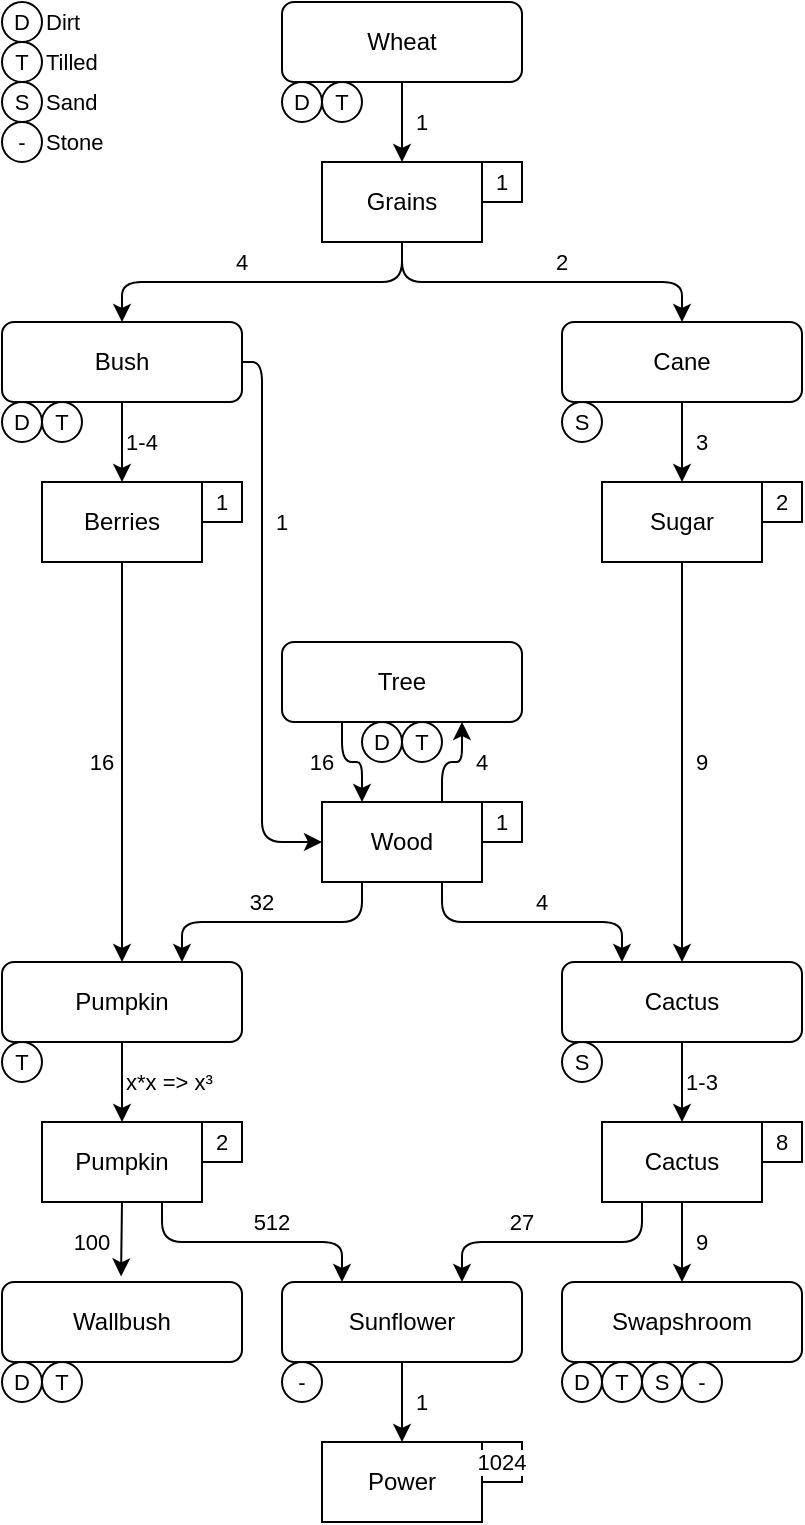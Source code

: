 <mxfile version="28.1.2">
  <diagram name="Page-1" id="q2i94bRgwisN7ZsxCNJ2">
    <mxGraphModel dx="979" dy="559" grid="1" gridSize="10" guides="1" tooltips="1" connect="1" arrows="1" fold="1" page="1" pageScale="1" pageWidth="850" pageHeight="1100" math="0" shadow="0">
      <root>
        <mxCell id="0" />
        <mxCell id="1" parent="0" />
        <mxCell id="jfeH5c6GrU1VOLKKp-rU-3" style="edgeStyle=orthogonalEdgeStyle;rounded=1;orthogonalLoop=1;jettySize=auto;html=1;exitX=0.5;exitY=1;exitDx=0;exitDy=0;entryX=0.5;entryY=0;entryDx=0;entryDy=0;curved=0;" edge="1" parent="1" source="jfeH5c6GrU1VOLKKp-rU-1" target="jfeH5c6GrU1VOLKKp-rU-6">
          <mxGeometry relative="1" as="geometry">
            <mxPoint x="380" y="320" as="targetPoint" />
          </mxGeometry>
        </mxCell>
        <mxCell id="jfeH5c6GrU1VOLKKp-rU-1" value="Wheat" style="rounded=1;whiteSpace=wrap;html=1;" vertex="1" parent="1">
          <mxGeometry x="340" y="240" width="120" height="40" as="geometry" />
        </mxCell>
        <mxCell id="jfeH5c6GrU1VOLKKp-rU-11" style="edgeStyle=orthogonalEdgeStyle;rounded=1;orthogonalLoop=1;jettySize=auto;html=1;exitX=0.5;exitY=1;exitDx=0;exitDy=0;entryX=0.5;entryY=0;entryDx=0;entryDy=0;curved=0;" edge="1" parent="1" source="jfeH5c6GrU1VOLKKp-rU-4" target="jfeH5c6GrU1VOLKKp-rU-10">
          <mxGeometry relative="1" as="geometry" />
        </mxCell>
        <mxCell id="jfeH5c6GrU1VOLKKp-rU-148" style="edgeStyle=orthogonalEdgeStyle;shape=connector;curved=0;rounded=1;orthogonalLoop=1;jettySize=auto;html=1;exitX=1;exitY=0.5;exitDx=0;exitDy=0;entryX=0;entryY=0.5;entryDx=0;entryDy=0;strokeColor=default;align=center;verticalAlign=middle;fontFamily=Helvetica;fontSize=11;fontColor=default;labelBackgroundColor=default;endArrow=classic;" edge="1" parent="1" source="jfeH5c6GrU1VOLKKp-rU-4" target="jfeH5c6GrU1VOLKKp-rU-8">
          <mxGeometry relative="1" as="geometry">
            <Array as="points">
              <mxPoint x="330" y="420" />
              <mxPoint x="330" y="660" />
            </Array>
          </mxGeometry>
        </mxCell>
        <mxCell id="jfeH5c6GrU1VOLKKp-rU-4" value="Bush" style="rounded=1;whiteSpace=wrap;html=1;" vertex="1" parent="1">
          <mxGeometry x="200" y="400" width="120" height="40" as="geometry" />
        </mxCell>
        <mxCell id="jfeH5c6GrU1VOLKKp-rU-7" style="edgeStyle=orthogonalEdgeStyle;rounded=1;orthogonalLoop=1;jettySize=auto;html=1;exitX=0.5;exitY=1;exitDx=0;exitDy=0;curved=0;" edge="1" parent="1" source="jfeH5c6GrU1VOLKKp-rU-6" target="jfeH5c6GrU1VOLKKp-rU-4">
          <mxGeometry relative="1" as="geometry" />
        </mxCell>
        <mxCell id="jfeH5c6GrU1VOLKKp-rU-20" style="edgeStyle=orthogonalEdgeStyle;rounded=1;orthogonalLoop=1;jettySize=auto;html=1;exitX=0.5;exitY=1;exitDx=0;exitDy=0;curved=0;" edge="1" parent="1" source="jfeH5c6GrU1VOLKKp-rU-6" target="jfeH5c6GrU1VOLKKp-rU-19">
          <mxGeometry relative="1" as="geometry" />
        </mxCell>
        <mxCell id="jfeH5c6GrU1VOLKKp-rU-6" value="Grains" style="rounded=0;whiteSpace=wrap;html=1;" vertex="1" parent="1">
          <mxGeometry x="360" y="320" width="80" height="40" as="geometry" />
        </mxCell>
        <mxCell id="jfeH5c6GrU1VOLKKp-rU-120" style="edgeStyle=orthogonalEdgeStyle;shape=connector;curved=0;rounded=1;orthogonalLoop=1;jettySize=auto;html=1;exitX=0.25;exitY=1;exitDx=0;exitDy=0;entryX=0.75;entryY=0;entryDx=0;entryDy=0;strokeColor=default;align=center;verticalAlign=middle;fontFamily=Helvetica;fontSize=11;fontColor=default;labelBackgroundColor=default;endArrow=classic;" edge="1" parent="1" source="jfeH5c6GrU1VOLKKp-rU-8" target="jfeH5c6GrU1VOLKKp-rU-15">
          <mxGeometry relative="1" as="geometry" />
        </mxCell>
        <mxCell id="jfeH5c6GrU1VOLKKp-rU-122" style="edgeStyle=orthogonalEdgeStyle;shape=connector;curved=0;rounded=1;orthogonalLoop=1;jettySize=auto;html=1;exitX=0.75;exitY=1;exitDx=0;exitDy=0;entryX=0.25;entryY=0;entryDx=0;entryDy=0;strokeColor=default;align=center;verticalAlign=middle;fontFamily=Helvetica;fontSize=11;fontColor=default;labelBackgroundColor=default;endArrow=classic;" edge="1" parent="1" source="jfeH5c6GrU1VOLKKp-rU-8" target="jfeH5c6GrU1VOLKKp-rU-24">
          <mxGeometry relative="1" as="geometry" />
        </mxCell>
        <mxCell id="jfeH5c6GrU1VOLKKp-rU-143" style="edgeStyle=orthogonalEdgeStyle;shape=connector;curved=0;rounded=1;orthogonalLoop=1;jettySize=auto;html=1;exitX=0.75;exitY=0;exitDx=0;exitDy=0;entryX=0.75;entryY=1;entryDx=0;entryDy=0;strokeColor=default;align=center;verticalAlign=middle;fontFamily=Helvetica;fontSize=11;fontColor=default;labelBackgroundColor=default;endArrow=classic;" edge="1" parent="1" source="jfeH5c6GrU1VOLKKp-rU-8" target="jfeH5c6GrU1VOLKKp-rU-13">
          <mxGeometry relative="1" as="geometry" />
        </mxCell>
        <mxCell id="jfeH5c6GrU1VOLKKp-rU-8" value="Wood" style="rounded=0;whiteSpace=wrap;html=1;" vertex="1" parent="1">
          <mxGeometry x="360" y="640" width="80" height="40" as="geometry" />
        </mxCell>
        <mxCell id="jfeH5c6GrU1VOLKKp-rU-121" style="edgeStyle=orthogonalEdgeStyle;shape=connector;curved=0;rounded=1;orthogonalLoop=1;jettySize=auto;html=1;exitX=0.5;exitY=1;exitDx=0;exitDy=0;entryX=0.5;entryY=0;entryDx=0;entryDy=0;strokeColor=default;align=center;verticalAlign=middle;fontFamily=Helvetica;fontSize=11;fontColor=default;labelBackgroundColor=default;endArrow=classic;" edge="1" parent="1" source="jfeH5c6GrU1VOLKKp-rU-10" target="jfeH5c6GrU1VOLKKp-rU-15">
          <mxGeometry relative="1" as="geometry" />
        </mxCell>
        <mxCell id="jfeH5c6GrU1VOLKKp-rU-10" value="Berries" style="rounded=0;whiteSpace=wrap;html=1;" vertex="1" parent="1">
          <mxGeometry x="220" y="480" width="80" height="40" as="geometry" />
        </mxCell>
        <mxCell id="jfeH5c6GrU1VOLKKp-rU-142" style="edgeStyle=orthogonalEdgeStyle;shape=connector;curved=0;rounded=1;orthogonalLoop=1;jettySize=auto;html=1;exitX=0.25;exitY=1;exitDx=0;exitDy=0;entryX=0.25;entryY=0;entryDx=0;entryDy=0;strokeColor=default;align=center;verticalAlign=middle;fontFamily=Helvetica;fontSize=11;fontColor=default;labelBackgroundColor=default;endArrow=classic;" edge="1" parent="1" source="jfeH5c6GrU1VOLKKp-rU-13" target="jfeH5c6GrU1VOLKKp-rU-8">
          <mxGeometry relative="1" as="geometry" />
        </mxCell>
        <mxCell id="jfeH5c6GrU1VOLKKp-rU-13" value="Tree" style="rounded=1;whiteSpace=wrap;html=1;" vertex="1" parent="1">
          <mxGeometry x="340" y="560" width="120" height="40" as="geometry" />
        </mxCell>
        <mxCell id="jfeH5c6GrU1VOLKKp-rU-37" style="edgeStyle=orthogonalEdgeStyle;shape=connector;curved=0;rounded=1;orthogonalLoop=1;jettySize=auto;html=1;exitX=0.5;exitY=1;exitDx=0;exitDy=0;strokeColor=default;align=center;verticalAlign=middle;fontFamily=Helvetica;fontSize=11;fontColor=default;labelBackgroundColor=default;endArrow=classic;" edge="1" parent="1" source="jfeH5c6GrU1VOLKKp-rU-15" target="jfeH5c6GrU1VOLKKp-rU-36">
          <mxGeometry relative="1" as="geometry" />
        </mxCell>
        <mxCell id="jfeH5c6GrU1VOLKKp-rU-15" value="Pumpkin" style="rounded=1;whiteSpace=wrap;html=1;" vertex="1" parent="1">
          <mxGeometry x="200" y="720" width="120" height="40" as="geometry" />
        </mxCell>
        <mxCell id="jfeH5c6GrU1VOLKKp-rU-22" style="edgeStyle=orthogonalEdgeStyle;rounded=1;orthogonalLoop=1;jettySize=auto;html=1;exitX=0.5;exitY=1;exitDx=0;exitDy=0;entryX=0.5;entryY=0;entryDx=0;entryDy=0;curved=0;" edge="1" parent="1" source="jfeH5c6GrU1VOLKKp-rU-19" target="jfeH5c6GrU1VOLKKp-rU-21">
          <mxGeometry relative="1" as="geometry" />
        </mxCell>
        <mxCell id="jfeH5c6GrU1VOLKKp-rU-19" value="Cane" style="rounded=1;whiteSpace=wrap;html=1;" vertex="1" parent="1">
          <mxGeometry x="480" y="400" width="120" height="40" as="geometry" />
        </mxCell>
        <mxCell id="jfeH5c6GrU1VOLKKp-rU-25" style="edgeStyle=orthogonalEdgeStyle;rounded=1;orthogonalLoop=1;jettySize=auto;html=1;exitX=0.5;exitY=1;exitDx=0;exitDy=0;curved=0;entryX=0.5;entryY=0;entryDx=0;entryDy=0;" edge="1" parent="1" source="jfeH5c6GrU1VOLKKp-rU-21" target="jfeH5c6GrU1VOLKKp-rU-24">
          <mxGeometry relative="1" as="geometry" />
        </mxCell>
        <mxCell id="jfeH5c6GrU1VOLKKp-rU-21" value="Sugar" style="rounded=0;whiteSpace=wrap;html=1;" vertex="1" parent="1">
          <mxGeometry x="500" y="480" width="80" height="40" as="geometry" />
        </mxCell>
        <mxCell id="jfeH5c6GrU1VOLKKp-rU-127" style="edgeStyle=orthogonalEdgeStyle;shape=connector;curved=0;rounded=1;orthogonalLoop=1;jettySize=auto;html=1;exitX=0.5;exitY=1;exitDx=0;exitDy=0;entryX=0.5;entryY=0;entryDx=0;entryDy=0;strokeColor=default;align=center;verticalAlign=middle;fontFamily=Helvetica;fontSize=11;fontColor=default;labelBackgroundColor=default;endArrow=classic;" edge="1" parent="1" source="jfeH5c6GrU1VOLKKp-rU-24" target="jfeH5c6GrU1VOLKKp-rU-38">
          <mxGeometry relative="1" as="geometry" />
        </mxCell>
        <mxCell id="jfeH5c6GrU1VOLKKp-rU-24" value="Cactus" style="rounded=1;whiteSpace=wrap;html=1;" vertex="1" parent="1">
          <mxGeometry x="480" y="720" width="120" height="40" as="geometry" />
        </mxCell>
        <mxCell id="jfeH5c6GrU1VOLKKp-rU-130" style="edgeStyle=orthogonalEdgeStyle;shape=connector;curved=0;rounded=1;orthogonalLoop=1;jettySize=auto;html=1;exitX=0.75;exitY=1;exitDx=0;exitDy=0;entryX=0.25;entryY=0;entryDx=0;entryDy=0;strokeColor=default;align=center;verticalAlign=middle;fontFamily=Helvetica;fontSize=11;fontColor=default;labelBackgroundColor=default;endArrow=classic;" edge="1" parent="1" source="jfeH5c6GrU1VOLKKp-rU-36" target="jfeH5c6GrU1VOLKKp-rU-47">
          <mxGeometry relative="1" as="geometry" />
        </mxCell>
        <mxCell id="jfeH5c6GrU1VOLKKp-rU-36" value="Pumpkin" style="rounded=0;whiteSpace=wrap;html=1;" vertex="1" parent="1">
          <mxGeometry x="220" y="800" width="80" height="40" as="geometry" />
        </mxCell>
        <mxCell id="jfeH5c6GrU1VOLKKp-rU-128" style="edgeStyle=orthogonalEdgeStyle;shape=connector;curved=0;rounded=1;orthogonalLoop=1;jettySize=auto;html=1;exitX=0.5;exitY=1;exitDx=0;exitDy=0;strokeColor=default;align=center;verticalAlign=middle;fontFamily=Helvetica;fontSize=11;fontColor=default;labelBackgroundColor=default;endArrow=classic;" edge="1" parent="1" source="jfeH5c6GrU1VOLKKp-rU-38" target="jfeH5c6GrU1VOLKKp-rU-44">
          <mxGeometry relative="1" as="geometry" />
        </mxCell>
        <mxCell id="jfeH5c6GrU1VOLKKp-rU-131" style="edgeStyle=orthogonalEdgeStyle;shape=connector;curved=0;rounded=1;orthogonalLoop=1;jettySize=auto;html=1;exitX=0.25;exitY=1;exitDx=0;exitDy=0;entryX=0.75;entryY=0;entryDx=0;entryDy=0;strokeColor=default;align=center;verticalAlign=middle;fontFamily=Helvetica;fontSize=11;fontColor=default;labelBackgroundColor=default;endArrow=classic;" edge="1" parent="1" source="jfeH5c6GrU1VOLKKp-rU-38" target="jfeH5c6GrU1VOLKKp-rU-47">
          <mxGeometry relative="1" as="geometry" />
        </mxCell>
        <mxCell id="jfeH5c6GrU1VOLKKp-rU-38" value="Cactus" style="rounded=0;whiteSpace=wrap;html=1;" vertex="1" parent="1">
          <mxGeometry x="500" y="800" width="80" height="40" as="geometry" />
        </mxCell>
        <mxCell id="jfeH5c6GrU1VOLKKp-rU-40" value="Wallbush" style="rounded=1;whiteSpace=wrap;html=1;" vertex="1" parent="1">
          <mxGeometry x="200" y="880" width="120" height="40" as="geometry" />
        </mxCell>
        <mxCell id="jfeH5c6GrU1VOLKKp-rU-44" value="Swapshroom" style="rounded=1;whiteSpace=wrap;html=1;" vertex="1" parent="1">
          <mxGeometry x="480" y="880" width="120" height="40" as="geometry" />
        </mxCell>
        <mxCell id="jfeH5c6GrU1VOLKKp-rU-61" style="edgeStyle=orthogonalEdgeStyle;shape=connector;curved=0;rounded=1;orthogonalLoop=1;jettySize=auto;html=1;exitX=0.5;exitY=1;exitDx=0;exitDy=0;strokeColor=default;align=center;verticalAlign=middle;fontFamily=Helvetica;fontSize=11;fontColor=default;labelBackgroundColor=default;endArrow=classic;" edge="1" parent="1" source="jfeH5c6GrU1VOLKKp-rU-47" target="jfeH5c6GrU1VOLKKp-rU-60">
          <mxGeometry relative="1" as="geometry" />
        </mxCell>
        <mxCell id="jfeH5c6GrU1VOLKKp-rU-47" value="Sunflower" style="rounded=1;whiteSpace=wrap;html=1;" vertex="1" parent="1">
          <mxGeometry x="340" y="880" width="120" height="40" as="geometry" />
        </mxCell>
        <mxCell id="jfeH5c6GrU1VOLKKp-rU-60" value="Power" style="rounded=0;whiteSpace=wrap;html=1;" vertex="1" parent="1">
          <mxGeometry x="360" y="960" width="80" height="40" as="geometry" />
        </mxCell>
        <mxCell id="jfeH5c6GrU1VOLKKp-rU-62" value="D" style="ellipse;whiteSpace=wrap;html=1;aspect=fixed;fontFamily=Helvetica;fontSize=11;fontColor=default;labelBackgroundColor=default;strokeColor=light-dark(#000000,#80FF00);" vertex="1" parent="1">
          <mxGeometry x="200" y="240" width="20" height="20" as="geometry" />
        </mxCell>
        <mxCell id="jfeH5c6GrU1VOLKKp-rU-70" value="T" style="ellipse;whiteSpace=wrap;html=1;aspect=fixed;fontFamily=Helvetica;fontSize=11;fontColor=default;labelBackgroundColor=default;strokeColor=light-dark(#000000,#994C00);" vertex="1" parent="1">
          <mxGeometry x="200" y="260" width="20" height="20" as="geometry" />
        </mxCell>
        <mxCell id="jfeH5c6GrU1VOLKKp-rU-75" value="S" style="ellipse;whiteSpace=wrap;html=1;aspect=fixed;fontFamily=Helvetica;fontSize=11;fontColor=default;labelBackgroundColor=default;strokeColor=light-dark(#000000,#FFFF00);" vertex="1" parent="1">
          <mxGeometry x="200" y="280" width="20" height="20" as="geometry" />
        </mxCell>
        <mxCell id="jfeH5c6GrU1VOLKKp-rU-76" value="-" style="ellipse;whiteSpace=wrap;html=1;aspect=fixed;fontFamily=Helvetica;fontSize=11;fontColor=default;labelBackgroundColor=default;strokeColor=light-dark(#000000,#00CCCC);" vertex="1" parent="1">
          <mxGeometry x="200" y="300" width="20" height="20" as="geometry" />
        </mxCell>
        <mxCell id="jfeH5c6GrU1VOLKKp-rU-79" value="&lt;div align=&quot;left&quot;&gt;Dirt&lt;/div&gt;" style="text;html=1;align=left;verticalAlign=middle;whiteSpace=wrap;rounded=0;fontFamily=Helvetica;fontSize=11;fontColor=default;labelBackgroundColor=default;" vertex="1" parent="1">
          <mxGeometry x="220" y="240" width="40" height="20" as="geometry" />
        </mxCell>
        <mxCell id="jfeH5c6GrU1VOLKKp-rU-80" value="Tilled" style="text;html=1;align=left;verticalAlign=middle;whiteSpace=wrap;rounded=0;fontFamily=Helvetica;fontSize=11;fontColor=default;labelBackgroundColor=default;" vertex="1" parent="1">
          <mxGeometry x="220" y="260" width="40" height="20" as="geometry" />
        </mxCell>
        <mxCell id="jfeH5c6GrU1VOLKKp-rU-81" value="Sand" style="text;html=1;align=left;verticalAlign=middle;whiteSpace=wrap;rounded=0;fontFamily=Helvetica;fontSize=11;fontColor=default;labelBackgroundColor=default;" vertex="1" parent="1">
          <mxGeometry x="220" y="280" width="40" height="20" as="geometry" />
        </mxCell>
        <mxCell id="jfeH5c6GrU1VOLKKp-rU-82" value="&lt;div&gt;Stone&lt;/div&gt;" style="text;html=1;align=left;verticalAlign=middle;whiteSpace=wrap;rounded=0;fontFamily=Helvetica;fontSize=11;fontColor=default;labelBackgroundColor=default;" vertex="1" parent="1">
          <mxGeometry x="220" y="300" width="40" height="20" as="geometry" />
        </mxCell>
        <mxCell id="jfeH5c6GrU1VOLKKp-rU-87" value="D" style="ellipse;whiteSpace=wrap;html=1;aspect=fixed;fontFamily=Helvetica;fontSize=11;fontColor=default;labelBackgroundColor=default;strokeColor=light-dark(#000000,#80FF00);" vertex="1" parent="1">
          <mxGeometry x="340" y="280" width="20" height="20" as="geometry" />
        </mxCell>
        <mxCell id="jfeH5c6GrU1VOLKKp-rU-88" value="T" style="ellipse;whiteSpace=wrap;html=1;aspect=fixed;fontFamily=Helvetica;fontSize=11;fontColor=default;labelBackgroundColor=default;strokeColor=light-dark(#000000,#994C00);" vertex="1" parent="1">
          <mxGeometry x="360" y="280" width="20" height="20" as="geometry" />
        </mxCell>
        <mxCell id="jfeH5c6GrU1VOLKKp-rU-91" value="D" style="ellipse;whiteSpace=wrap;html=1;aspect=fixed;fontFamily=Helvetica;fontSize=11;fontColor=default;labelBackgroundColor=default;strokeColor=light-dark(#000000,#80FF00);" vertex="1" parent="1">
          <mxGeometry x="200" y="440" width="20" height="20" as="geometry" />
        </mxCell>
        <mxCell id="jfeH5c6GrU1VOLKKp-rU-92" value="T" style="ellipse;whiteSpace=wrap;html=1;aspect=fixed;fontFamily=Helvetica;fontSize=11;fontColor=default;labelBackgroundColor=default;strokeColor=light-dark(#000000,#994C00);" vertex="1" parent="1">
          <mxGeometry x="220" y="440" width="20" height="20" as="geometry" />
        </mxCell>
        <mxCell id="jfeH5c6GrU1VOLKKp-rU-93" value="D" style="ellipse;whiteSpace=wrap;html=1;aspect=fixed;fontFamily=Helvetica;fontSize=11;fontColor=default;labelBackgroundColor=default;strokeColor=light-dark(#000000,#80FF00);" vertex="1" parent="1">
          <mxGeometry x="380" y="600" width="20" height="20" as="geometry" />
        </mxCell>
        <mxCell id="jfeH5c6GrU1VOLKKp-rU-94" value="T" style="ellipse;whiteSpace=wrap;html=1;aspect=fixed;fontFamily=Helvetica;fontSize=11;fontColor=default;labelBackgroundColor=default;strokeColor=light-dark(#000000,#994C00);" vertex="1" parent="1">
          <mxGeometry x="400" y="600" width="20" height="20" as="geometry" />
        </mxCell>
        <mxCell id="jfeH5c6GrU1VOLKKp-rU-95" value="S" style="ellipse;whiteSpace=wrap;html=1;aspect=fixed;fontFamily=Helvetica;fontSize=11;fontColor=default;labelBackgroundColor=default;strokeColor=light-dark(#000000,#FFFF00);" vertex="1" parent="1">
          <mxGeometry x="480" y="440" width="20" height="20" as="geometry" />
        </mxCell>
        <mxCell id="jfeH5c6GrU1VOLKKp-rU-96" value="T" style="ellipse;whiteSpace=wrap;html=1;aspect=fixed;fontFamily=Helvetica;fontSize=11;fontColor=default;labelBackgroundColor=default;strokeColor=light-dark(#000000,#994C00);" vertex="1" parent="1">
          <mxGeometry x="200" y="760" width="20" height="20" as="geometry" />
        </mxCell>
        <mxCell id="jfeH5c6GrU1VOLKKp-rU-97" value="S" style="ellipse;whiteSpace=wrap;html=1;aspect=fixed;fontFamily=Helvetica;fontSize=11;fontColor=default;labelBackgroundColor=default;strokeColor=light-dark(#000000,#FFFF00);" vertex="1" parent="1">
          <mxGeometry x="480" y="760" width="20" height="20" as="geometry" />
        </mxCell>
        <mxCell id="jfeH5c6GrU1VOLKKp-rU-100" value="D" style="ellipse;whiteSpace=wrap;html=1;aspect=fixed;fontFamily=Helvetica;fontSize=11;fontColor=default;labelBackgroundColor=default;strokeColor=light-dark(#000000,#80FF00);" vertex="1" parent="1">
          <mxGeometry x="200" y="920" width="20" height="20" as="geometry" />
        </mxCell>
        <mxCell id="jfeH5c6GrU1VOLKKp-rU-101" value="T" style="ellipse;whiteSpace=wrap;html=1;aspect=fixed;fontFamily=Helvetica;fontSize=11;fontColor=default;labelBackgroundColor=default;strokeColor=light-dark(#000000,#994C00);" vertex="1" parent="1">
          <mxGeometry x="220" y="920" width="20" height="20" as="geometry" />
        </mxCell>
        <mxCell id="jfeH5c6GrU1VOLKKp-rU-102" value="S" style="ellipse;whiteSpace=wrap;html=1;aspect=fixed;fontFamily=Helvetica;fontSize=11;fontColor=default;labelBackgroundColor=default;strokeColor=light-dark(#000000,#FFFF00);" vertex="1" parent="1">
          <mxGeometry x="520" y="920" width="20" height="20" as="geometry" />
        </mxCell>
        <mxCell id="jfeH5c6GrU1VOLKKp-rU-103" value="-" style="ellipse;whiteSpace=wrap;html=1;aspect=fixed;fontFamily=Helvetica;fontSize=11;fontColor=default;labelBackgroundColor=default;strokeColor=light-dark(#000000,#00CCCC);" vertex="1" parent="1">
          <mxGeometry x="540" y="920" width="20" height="20" as="geometry" />
        </mxCell>
        <mxCell id="jfeH5c6GrU1VOLKKp-rU-104" value="D" style="ellipse;whiteSpace=wrap;html=1;aspect=fixed;fontFamily=Helvetica;fontSize=11;fontColor=default;labelBackgroundColor=default;strokeColor=light-dark(#000000,#80FF00);" vertex="1" parent="1">
          <mxGeometry x="480" y="920" width="20" height="20" as="geometry" />
        </mxCell>
        <mxCell id="jfeH5c6GrU1VOLKKp-rU-105" value="T" style="ellipse;whiteSpace=wrap;html=1;aspect=fixed;fontFamily=Helvetica;fontSize=11;fontColor=default;labelBackgroundColor=default;strokeColor=light-dark(#000000,#994C00);" vertex="1" parent="1">
          <mxGeometry x="500" y="920" width="20" height="20" as="geometry" />
        </mxCell>
        <mxCell id="jfeH5c6GrU1VOLKKp-rU-107" value="-" style="ellipse;whiteSpace=wrap;html=1;aspect=fixed;fontFamily=Helvetica;fontSize=11;fontColor=default;labelBackgroundColor=default;strokeColor=light-dark(#000000,#00CCCC);" vertex="1" parent="1">
          <mxGeometry x="340" y="920" width="20" height="20" as="geometry" />
        </mxCell>
        <mxCell id="jfeH5c6GrU1VOLKKp-rU-111" value="1" style="rounded=0;whiteSpace=wrap;html=1;fontFamily=Helvetica;fontSize=11;fontColor=default;labelBackgroundColor=default;" vertex="1" parent="1">
          <mxGeometry x="300" y="480" width="20" height="20" as="geometry" />
        </mxCell>
        <mxCell id="jfeH5c6GrU1VOLKKp-rU-112" value="2" style="rounded=0;whiteSpace=wrap;html=1;fontFamily=Helvetica;fontSize=11;fontColor=default;labelBackgroundColor=default;" vertex="1" parent="1">
          <mxGeometry x="580" y="480" width="20" height="20" as="geometry" />
        </mxCell>
        <mxCell id="jfeH5c6GrU1VOLKKp-rU-113" value="1" style="rounded=0;whiteSpace=wrap;html=1;fontFamily=Helvetica;fontSize=11;fontColor=default;labelBackgroundColor=default;" vertex="1" parent="1">
          <mxGeometry x="440" y="640" width="20" height="20" as="geometry" />
        </mxCell>
        <mxCell id="jfeH5c6GrU1VOLKKp-rU-114" value="8" style="rounded=0;whiteSpace=wrap;html=1;fontFamily=Helvetica;fontSize=11;fontColor=default;labelBackgroundColor=default;" vertex="1" parent="1">
          <mxGeometry x="580" y="800" width="20" height="20" as="geometry" />
        </mxCell>
        <mxCell id="jfeH5c6GrU1VOLKKp-rU-124" value="&lt;div&gt;1024&lt;/div&gt;" style="rounded=0;whiteSpace=wrap;html=1;fontFamily=Helvetica;fontSize=11;fontColor=default;labelBackgroundColor=default;" vertex="1" parent="1">
          <mxGeometry x="440" y="960" width="20" height="20" as="geometry" />
        </mxCell>
        <mxCell id="jfeH5c6GrU1VOLKKp-rU-129" style="edgeStyle=orthogonalEdgeStyle;shape=connector;curved=0;rounded=1;orthogonalLoop=1;jettySize=auto;html=1;exitX=0.5;exitY=1;exitDx=0;exitDy=0;entryX=0.496;entryY=-0.07;entryDx=0;entryDy=0;entryPerimeter=0;strokeColor=default;align=center;verticalAlign=middle;fontFamily=Helvetica;fontSize=11;fontColor=default;labelBackgroundColor=default;endArrow=classic;" edge="1" parent="1" source="jfeH5c6GrU1VOLKKp-rU-36" target="jfeH5c6GrU1VOLKKp-rU-40">
          <mxGeometry relative="1" as="geometry" />
        </mxCell>
        <mxCell id="jfeH5c6GrU1VOLKKp-rU-133" value="4" style="text;html=1;align=center;verticalAlign=middle;whiteSpace=wrap;rounded=0;fontFamily=Helvetica;fontSize=11;fontColor=light-dark(#000000,#FF0000);labelBackgroundColor=default;" vertex="1" parent="1">
          <mxGeometry x="310" y="360" width="20" height="20" as="geometry" />
        </mxCell>
        <mxCell id="jfeH5c6GrU1VOLKKp-rU-134" value="2" style="text;html=1;align=center;verticalAlign=middle;whiteSpace=wrap;rounded=0;fontFamily=Helvetica;fontSize=11;fontColor=light-dark(#000000,#FF0000);labelBackgroundColor=default;" vertex="1" parent="1">
          <mxGeometry x="470" y="360" width="20" height="20" as="geometry" />
        </mxCell>
        <mxCell id="jfeH5c6GrU1VOLKKp-rU-139" value="16" style="text;html=1;align=center;verticalAlign=middle;whiteSpace=wrap;rounded=0;fontFamily=Helvetica;fontSize=11;fontColor=light-dark(#000000,#FF0000);labelBackgroundColor=default;" vertex="1" parent="1">
          <mxGeometry x="240" y="610" width="20" height="20" as="geometry" />
        </mxCell>
        <mxCell id="jfeH5c6GrU1VOLKKp-rU-144" value="1" style="text;html=1;align=center;verticalAlign=middle;whiteSpace=wrap;rounded=0;fontFamily=Helvetica;fontSize=11;fontColor=light-dark(#000000,#80FF00);labelBackgroundColor=default;" vertex="1" parent="1">
          <mxGeometry x="400" y="290" width="20" height="20" as="geometry" />
        </mxCell>
        <mxCell id="jfeH5c6GrU1VOLKKp-rU-145" value="1-4" style="text;html=1;align=center;verticalAlign=middle;whiteSpace=wrap;rounded=0;fontFamily=Helvetica;fontSize=11;fontColor=light-dark(#000000,#80FF00);labelBackgroundColor=default;" vertex="1" parent="1">
          <mxGeometry x="260" y="450" width="20" height="20" as="geometry" />
        </mxCell>
        <mxCell id="jfeH5c6GrU1VOLKKp-rU-147" value="1" style="text;html=1;align=center;verticalAlign=middle;whiteSpace=wrap;rounded=0;fontFamily=Helvetica;fontSize=11;fontColor=light-dark(#000000,#80FF00);labelBackgroundColor=default;" vertex="1" parent="1">
          <mxGeometry x="330" y="490" width="20" height="20" as="geometry" />
        </mxCell>
        <mxCell id="jfeH5c6GrU1VOLKKp-rU-149" value="16" style="text;html=1;align=center;verticalAlign=middle;whiteSpace=wrap;rounded=0;fontFamily=Helvetica;fontSize=11;fontColor=light-dark(#000000,#80FF00);labelBackgroundColor=default;" vertex="1" parent="1">
          <mxGeometry x="350" y="610" width="20" height="20" as="geometry" />
        </mxCell>
        <mxCell id="jfeH5c6GrU1VOLKKp-rU-150" value="4" style="text;html=1;align=center;verticalAlign=middle;whiteSpace=wrap;rounded=0;fontFamily=Helvetica;fontSize=11;fontColor=light-dark(#000000,#FF0000);labelBackgroundColor=default;" vertex="1" parent="1">
          <mxGeometry x="430" y="610" width="20" height="20" as="geometry" />
        </mxCell>
        <mxCell id="jfeH5c6GrU1VOLKKp-rU-151" value="9" style="text;html=1;align=center;verticalAlign=middle;whiteSpace=wrap;rounded=0;fontFamily=Helvetica;fontSize=11;fontColor=light-dark(#000000,#FF0000);labelBackgroundColor=default;" vertex="1" parent="1">
          <mxGeometry x="540" y="610" width="20" height="20" as="geometry" />
        </mxCell>
        <mxCell id="jfeH5c6GrU1VOLKKp-rU-152" value="1-3" style="text;html=1;align=center;verticalAlign=middle;whiteSpace=wrap;rounded=0;fontFamily=Helvetica;fontSize=11;fontColor=light-dark(#000000,#80FF00);labelBackgroundColor=default;" vertex="1" parent="1">
          <mxGeometry x="540" y="770" width="20" height="20" as="geometry" />
        </mxCell>
        <mxCell id="jfeH5c6GrU1VOLKKp-rU-153" value="9" style="text;html=1;align=center;verticalAlign=middle;whiteSpace=wrap;rounded=0;fontFamily=Helvetica;fontSize=11;fontColor=light-dark(#000000,#FF0000);labelBackgroundColor=default;" vertex="1" parent="1">
          <mxGeometry x="540" y="850" width="20" height="20" as="geometry" />
        </mxCell>
        <mxCell id="jfeH5c6GrU1VOLKKp-rU-155" value="x*x =&amp;gt; x³" style="text;html=1;align=left;verticalAlign=middle;whiteSpace=wrap;rounded=0;fontFamily=Helvetica;fontSize=11;fontColor=light-dark(#000000,#80FF00);labelBackgroundColor=default;" vertex="1" parent="1">
          <mxGeometry x="260" y="770" width="50" height="20" as="geometry" />
        </mxCell>
        <mxCell id="jfeH5c6GrU1VOLKKp-rU-156" value="100" style="text;html=1;align=center;verticalAlign=middle;whiteSpace=wrap;rounded=0;fontFamily=Helvetica;fontSize=11;fontColor=light-dark(#000000,#FF0000);labelBackgroundColor=default;" vertex="1" parent="1">
          <mxGeometry x="230" y="850" width="30" height="20" as="geometry" />
        </mxCell>
        <mxCell id="jfeH5c6GrU1VOLKKp-rU-157" value="512" style="text;html=1;align=center;verticalAlign=middle;whiteSpace=wrap;rounded=0;fontFamily=Helvetica;fontSize=11;fontColor=light-dark(#000000,#FF0000);labelBackgroundColor=default;" vertex="1" parent="1">
          <mxGeometry x="320" y="840" width="30" height="20" as="geometry" />
        </mxCell>
        <mxCell id="jfeH5c6GrU1VOLKKp-rU-159" value="27" style="text;html=1;align=center;verticalAlign=middle;whiteSpace=wrap;rounded=0;fontFamily=Helvetica;fontSize=11;fontColor=light-dark(#000000,#FF0000);labelBackgroundColor=default;" vertex="1" parent="1">
          <mxGeometry x="450" y="840" width="20" height="20" as="geometry" />
        </mxCell>
        <mxCell id="jfeH5c6GrU1VOLKKp-rU-160" value="1" style="text;html=1;align=center;verticalAlign=middle;whiteSpace=wrap;rounded=0;fontFamily=Helvetica;fontSize=11;fontColor=light-dark(#000000,#80FF00);labelBackgroundColor=default;" vertex="1" parent="1">
          <mxGeometry x="400" y="930" width="20" height="20" as="geometry" />
        </mxCell>
        <mxCell id="jfeH5c6GrU1VOLKKp-rU-161" value="1" style="rounded=0;whiteSpace=wrap;html=1;fontFamily=Helvetica;fontSize=11;fontColor=default;labelBackgroundColor=default;" vertex="1" parent="1">
          <mxGeometry x="440" y="320" width="20" height="20" as="geometry" />
        </mxCell>
        <mxCell id="jfeH5c6GrU1VOLKKp-rU-162" value="4" style="text;html=1;align=center;verticalAlign=middle;whiteSpace=wrap;rounded=0;fontFamily=Helvetica;fontSize=11;fontColor=light-dark(#000000,#FF0000);labelBackgroundColor=default;" vertex="1" parent="1">
          <mxGeometry x="460" y="680" width="20" height="20" as="geometry" />
        </mxCell>
        <mxCell id="jfeH5c6GrU1VOLKKp-rU-163" value="32" style="text;html=1;align=center;verticalAlign=middle;whiteSpace=wrap;rounded=0;fontFamily=Helvetica;fontSize=11;fontColor=light-dark(#000000,#FF0000);labelBackgroundColor=default;" vertex="1" parent="1">
          <mxGeometry x="320" y="680" width="20" height="20" as="geometry" />
        </mxCell>
        <mxCell id="jfeH5c6GrU1VOLKKp-rU-164" value="2" style="rounded=0;whiteSpace=wrap;html=1;fontFamily=Helvetica;fontSize=11;fontColor=default;labelBackgroundColor=default;" vertex="1" parent="1">
          <mxGeometry x="300" y="800" width="20" height="20" as="geometry" />
        </mxCell>
        <mxCell id="jfeH5c6GrU1VOLKKp-rU-165" value="3" style="text;html=1;align=center;verticalAlign=middle;whiteSpace=wrap;rounded=0;fontFamily=Helvetica;fontSize=11;fontColor=light-dark(#000000,#80FF00);labelBackgroundColor=default;" vertex="1" parent="1">
          <mxGeometry x="540" y="450" width="20" height="20" as="geometry" />
        </mxCell>
      </root>
    </mxGraphModel>
  </diagram>
</mxfile>
